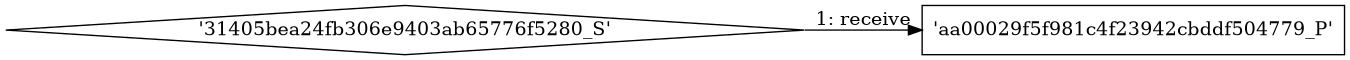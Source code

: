 digraph "D:\Learning\Paper\apt\基于CTI的攻击预警\Dataset\攻击图\ASGfromALLCTI\The critical role of Zero Trust in securing our world.dot" {
rankdir="LR"
size="9"
fixedsize="false"
splines="true"
nodesep=0.3
ranksep=0
fontsize=10
overlap="scalexy"
engine= "neato"
	"'aa00029f5f981c4f23942cbddf504779_P'" [node_type=Process shape=box]
	"'31405bea24fb306e9403ab65776f5280_S'" [node_type=Socket shape=diamond]
	"'31405bea24fb306e9403ab65776f5280_S'" -> "'aa00029f5f981c4f23942cbddf504779_P'" [label="1: receive"]
}
